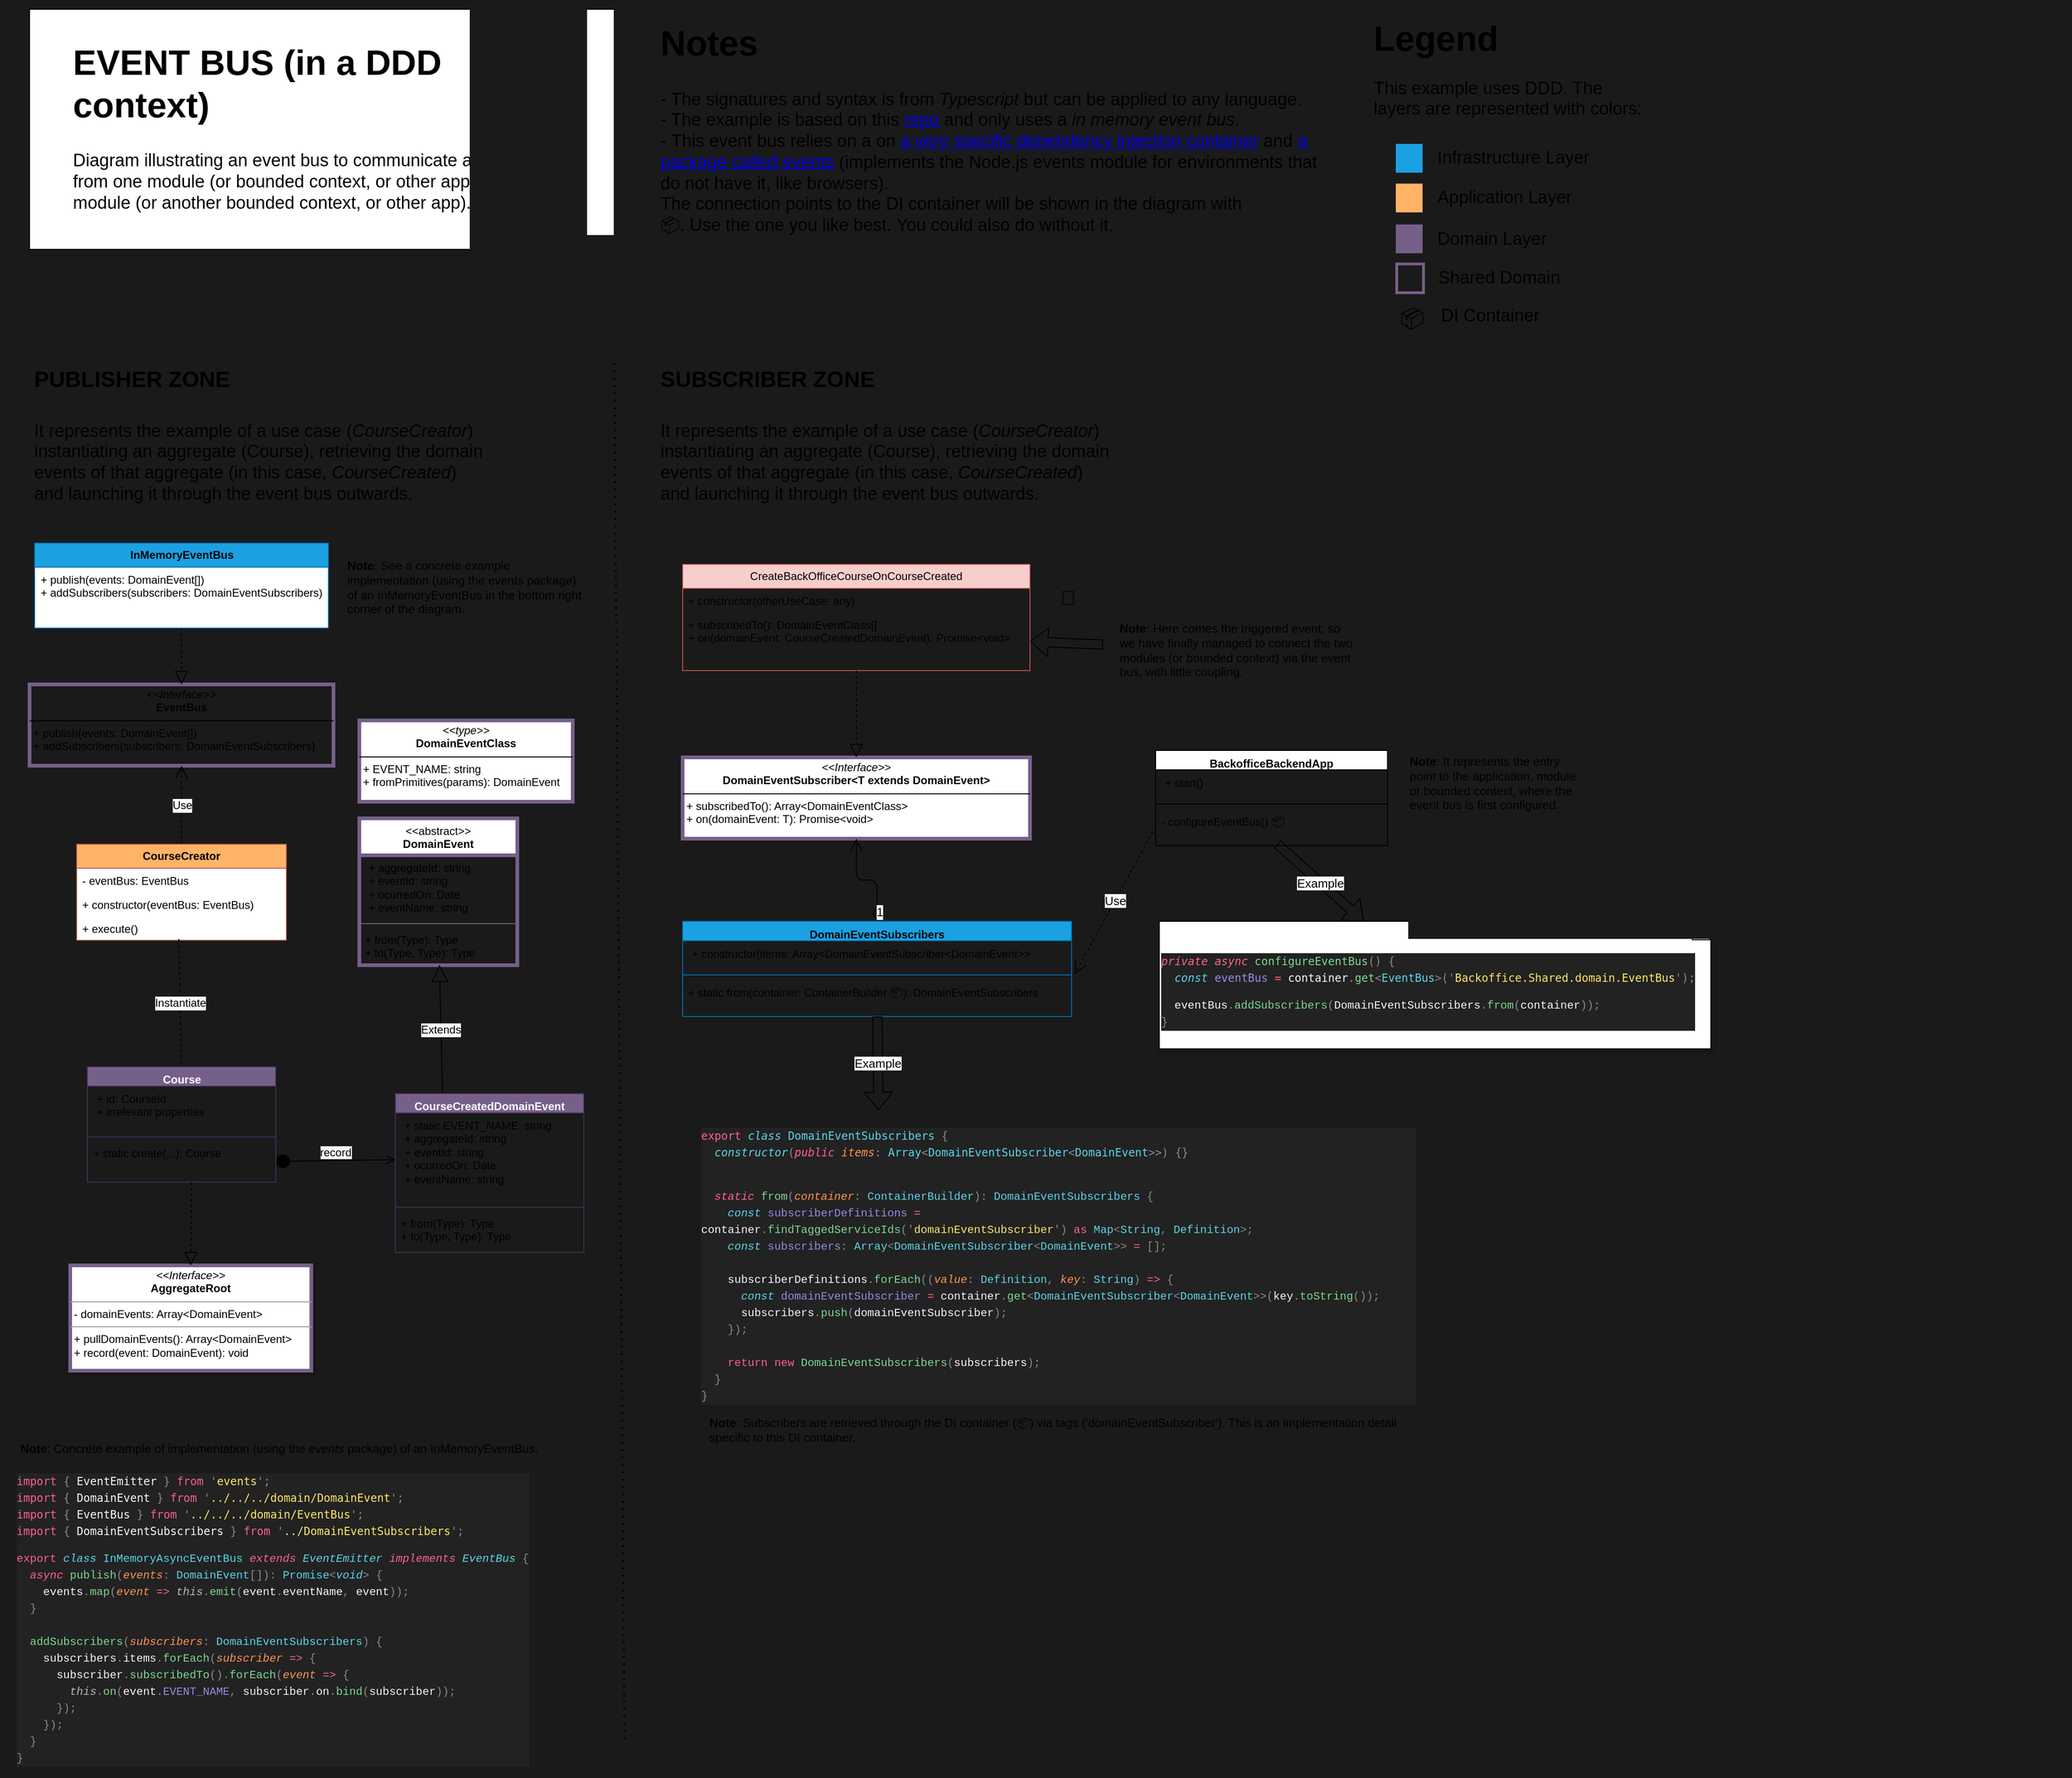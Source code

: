 <mxfile>
    <diagram name="Page-1" id="PpiAXuhMJfuU2TDgkUnG">
        <mxGraphModel dx="2580" dy="2180" grid="0" gridSize="10" guides="1" tooltips="1" connect="1" arrows="1" fold="1" page="0" pageScale="1" pageWidth="1169" pageHeight="827" background="#1A1A1A" math="0" shadow="0">
            <root>
                <mxCell id="0"/>
                <mxCell id="1" parent="0"/>
                <mxCell id="10" value="" style="endArrow=none;dashed=1;html=1;dashPattern=1 3;strokeWidth=2;fontSize=24;" edge="1" parent="1">
                    <mxGeometry width="50" height="50" relative="1" as="geometry">
                        <mxPoint x="730" y="1555" as="sourcePoint"/>
                        <mxPoint x="719" y="65" as="targetPoint"/>
                    </mxGeometry>
                </mxCell>
                <mxCell id="118" value="" style="group" vertex="1" connectable="0" parent="1">
                    <mxGeometry x="86" y="41" width="603" height="1115" as="geometry"/>
                </mxCell>
                <mxCell id="zb47WEXeL8YfLTE8eIld-2" value="&lt;span style=&quot;font-weight: normal;&quot;&gt;&amp;lt;&amp;lt;abstract&amp;gt;&amp;gt;&lt;/span&gt;&lt;br&gt;DomainEvent" style="swimlane;fontStyle=1;align=center;verticalAlign=top;childLayout=stackLayout;horizontal=1;startSize=40;horizontalStack=0;resizeParent=1;resizeParentMax=0;resizeLast=0;collapsible=1;marginBottom=0;whiteSpace=wrap;html=1;strokeWidth=4;strokeColor=#76608A;" parent="118" vertex="1">
                    <mxGeometry x="357" y="517" width="171" height="159" as="geometry">
                        <mxRectangle x="448" y="565" width="95" height="26" as="alternateBounds"/>
                    </mxGeometry>
                </mxCell>
                <mxCell id="zb47WEXeL8YfLTE8eIld-3" value="&lt;p style=&quot;margin: 0px 0px 0px 4px;&quot;&gt;+ aggregateId: string&lt;br&gt;+ eventId: string&lt;/p&gt;&lt;p style=&quot;margin: 0px 0px 0px 4px;&quot;&gt;+ ocurredOn: Date&lt;/p&gt;&lt;p style=&quot;margin: 0px 0px 0px 4px;&quot;&gt;+ eventName: string&lt;/p&gt;" style="text;strokeColor=none;fillColor=none;align=left;verticalAlign=top;spacingLeft=4;spacingRight=4;overflow=hidden;rotatable=0;points=[[0,0.5],[1,0.5]];portConstraint=eastwest;whiteSpace=wrap;html=1;" parent="zb47WEXeL8YfLTE8eIld-2" vertex="1">
                    <mxGeometry y="40" width="171" height="70" as="geometry"/>
                </mxCell>
                <mxCell id="zb47WEXeL8YfLTE8eIld-4" value="" style="line;strokeWidth=1;fillColor=none;align=left;verticalAlign=middle;spacingTop=-1;spacingLeft=3;spacingRight=3;rotatable=0;labelPosition=right;points=[];portConstraint=eastwest;strokeColor=inherit;" parent="zb47WEXeL8YfLTE8eIld-2" vertex="1">
                    <mxGeometry y="110" width="171" height="8" as="geometry"/>
                </mxCell>
                <mxCell id="zb47WEXeL8YfLTE8eIld-5" value="+ from(Type): Type&lt;br&gt;+ to(Type, Type): Type" style="text;strokeColor=none;fillColor=none;align=left;verticalAlign=top;spacingLeft=4;spacingRight=4;overflow=hidden;rotatable=0;points=[[0,0.5],[1,0.5]];portConstraint=eastwest;whiteSpace=wrap;html=1;" parent="zb47WEXeL8YfLTE8eIld-2" vertex="1">
                    <mxGeometry y="118" width="171" height="41" as="geometry"/>
                </mxCell>
                <mxCell id="zb47WEXeL8YfLTE8eIld-16" value="&lt;p style=&quot;margin:0px;margin-top:4px;text-align:center;&quot;&gt;&lt;i&gt;&amp;lt;&amp;lt;Interface&amp;gt;&amp;gt;&lt;/i&gt;&lt;br&gt;&lt;b&gt;EventBus&lt;/b&gt;&lt;/p&gt;&lt;hr size=&quot;1&quot; style=&quot;border-style:solid;&quot;&gt;&lt;p style=&quot;margin:0px;margin-left:4px;&quot;&gt;+ publish(events: DomainEvent[])&lt;br&gt;+ addSubscribers(subscribers: DomainEventSubscribers)&lt;/p&gt;&lt;p style=&quot;margin:0px;margin-left:4px;&quot;&gt;&lt;br&gt;&lt;/p&gt;" style="verticalAlign=top;align=left;overflow=fill;html=1;whiteSpace=wrap;fillColor=none;strokeColor=#76608A;strokeWidth=4;" parent="118" vertex="1">
                    <mxGeometry y="372" width="329" height="88" as="geometry"/>
                </mxCell>
                <mxCell id="zb47WEXeL8YfLTE8eIld-17" value="Use" style="endArrow=open;endSize=12;dashed=1;html=1;rounded=0;fontSize=12;curved=1;exitX=0.5;exitY=0;exitDx=0;exitDy=0;entryX=0.5;entryY=1;entryDx=0;entryDy=0;" parent="118" source="zb47WEXeL8YfLTE8eIld-31" target="zb47WEXeL8YfLTE8eIld-16" edge="1">
                    <mxGeometry width="160" relative="1" as="geometry">
                        <mxPoint x="165.5" y="586" as="sourcePoint"/>
                        <mxPoint x="139" y="470" as="targetPoint"/>
                    </mxGeometry>
                </mxCell>
                <mxCell id="zb47WEXeL8YfLTE8eIld-23" value="" style="endArrow=block;dashed=1;endFill=0;endSize=12;html=1;rounded=0;fontSize=12;curved=1;entryX=0.5;entryY=0;entryDx=0;entryDy=0;" parent="118" source="66" target="zb47WEXeL8YfLTE8eIld-16" edge="1">
                    <mxGeometry width="160" relative="1" as="geometry">
                        <mxPoint x="164" y="323" as="sourcePoint"/>
                        <mxPoint x="129" y="441" as="targetPoint"/>
                    </mxGeometry>
                </mxCell>
                <mxCell id="zb47WEXeL8YfLTE8eIld-24" value="Extends" style="endArrow=block;endSize=16;endFill=0;html=1;rounded=0;fontSize=12;curved=1;exitX=0.25;exitY=0;exitDx=0;exitDy=0;entryX=0.507;entryY=0.99;entryDx=0;entryDy=0;entryPerimeter=0;" parent="118" source="47" target="zb47WEXeL8YfLTE8eIld-5" edge="1">
                    <mxGeometry width="160" relative="1" as="geometry">
                        <mxPoint x="442.5" y="752" as="sourcePoint"/>
                        <mxPoint x="-173.5" y="857" as="targetPoint"/>
                    </mxGeometry>
                </mxCell>
                <mxCell id="zb47WEXeL8YfLTE8eIld-31" value="&lt;font color=&quot;#000000&quot;&gt;&lt;b&gt;CourseCreator&lt;/b&gt;&lt;/font&gt;" style="swimlane;fontStyle=0;childLayout=stackLayout;horizontal=1;startSize=26;fillColor=#FFB366;horizontalStack=0;resizeParent=1;resizeParentMax=0;resizeLast=0;collapsible=1;marginBottom=0;whiteSpace=wrap;html=1;swimlaneFillColor=default;strokeColor=#b85450;" parent="118" vertex="1">
                    <mxGeometry x="51" y="545" width="227" height="104" as="geometry"/>
                </mxCell>
                <mxCell id="zb47WEXeL8YfLTE8eIld-32" value="- eventBus: EventBus" style="text;strokeColor=none;fillColor=none;align=left;verticalAlign=top;spacingLeft=4;spacingRight=4;overflow=hidden;rotatable=0;points=[[0,0.5],[1,0.5]];portConstraint=eastwest;whiteSpace=wrap;html=1;" parent="zb47WEXeL8YfLTE8eIld-31" vertex="1">
                    <mxGeometry y="26" width="227" height="26" as="geometry"/>
                </mxCell>
                <mxCell id="zb47WEXeL8YfLTE8eIld-33" value="+ constructor(eventBus: EventBus)" style="text;strokeColor=none;fillColor=none;align=left;verticalAlign=top;spacingLeft=4;spacingRight=4;overflow=hidden;rotatable=0;points=[[0,0.5],[1,0.5]];portConstraint=eastwest;whiteSpace=wrap;html=1;" parent="zb47WEXeL8YfLTE8eIld-31" vertex="1">
                    <mxGeometry y="52" width="227" height="26" as="geometry"/>
                </mxCell>
                <mxCell id="zb47WEXeL8YfLTE8eIld-34" value="+ execute()" style="text;strokeColor=none;fillColor=none;align=left;verticalAlign=top;spacingLeft=4;spacingRight=4;overflow=hidden;rotatable=0;points=[[0,0.5],[1,0.5]];portConstraint=eastwest;whiteSpace=wrap;html=1;" parent="zb47WEXeL8YfLTE8eIld-31" vertex="1">
                    <mxGeometry y="78" width="227" height="26" as="geometry"/>
                </mxCell>
                <mxCell id="8" value="&lt;h1&gt;&lt;font style=&quot;font-size: 24px;&quot;&gt;PUBLISHER ZONE&lt;/font&gt;&lt;/h1&gt;&lt;p&gt;It represents the example of a use case (&lt;i&gt;CourseCreator&lt;/i&gt;) instantiating an aggregate (Course), retrieving the domain events of that aggregate (in this case, &lt;i&gt;CourseCreated&lt;/i&gt;) and launching it through the event bus outwards.&lt;br&gt;&lt;/p&gt;" style="text;html=1;strokeColor=none;fillColor=none;spacing=5;spacingTop=-20;whiteSpace=wrap;overflow=hidden;rounded=0;fontSize=19;" vertex="1" parent="118">
                    <mxGeometry width="499" height="187" as="geometry"/>
                </mxCell>
                <mxCell id="21" value="&lt;p style=&quot;margin:0px;margin-top:4px;text-align:center;&quot;&gt;&lt;i&gt;&amp;lt;&amp;lt;type&amp;gt;&amp;gt;&lt;/i&gt;&lt;br&gt;&lt;b&gt;DomainEventClass&lt;/b&gt;&lt;/p&gt;&lt;hr size=&quot;1&quot; style=&quot;border-style:solid;&quot;&gt;&lt;p style=&quot;margin:0px;margin-left:4px;&quot;&gt;+ EVENT_NAME: string&lt;/p&gt;&lt;p style=&quot;margin:0px;margin-left:4px;&quot;&gt;+ fromPrimitives(params): DomainEvent&lt;/p&gt;" style="verticalAlign=top;align=left;overflow=fill;html=1;whiteSpace=wrap;strokeWidth=4;strokeColor=#76608A;" vertex="1" parent="118">
                    <mxGeometry x="357" y="411" width="231" height="88" as="geometry"/>
                </mxCell>
                <mxCell id="47" value="&lt;b&gt;CourseCreatedDomainEvent&lt;/b&gt;" style="swimlane;fontStyle=1;align=center;verticalAlign=top;childLayout=stackLayout;horizontal=1;startSize=21;horizontalStack=0;resizeParent=1;resizeParentMax=0;resizeLast=0;collapsible=1;marginBottom=0;whiteSpace=wrap;html=1;fillColor=#76608a;fontColor=#ffffff;strokeColor=#432D57;" vertex="1" parent="118">
                    <mxGeometry x="396" y="815" width="204" height="172" as="geometry">
                        <mxRectangle x="-103" y="373" width="95" height="26" as="alternateBounds"/>
                    </mxGeometry>
                </mxCell>
                <mxCell id="48" value="&lt;p style=&quot;margin: 0px 0px 0px 4px;&quot;&gt;+ static EVENT_NAME: string&lt;br&gt;+ aggregateId: string&lt;br&gt;+ eventId: string&lt;/p&gt;&lt;p style=&quot;margin: 0px 0px 0px 4px;&quot;&gt;+ ocurredOn: Date&lt;/p&gt;&lt;p style=&quot;margin: 0px 0px 0px 4px;&quot;&gt;+ eventName: string&lt;/p&gt;" style="text;strokeColor=none;fillColor=none;align=left;verticalAlign=top;spacingLeft=4;spacingRight=4;overflow=hidden;rotatable=0;points=[[0,0.5],[1,0.5]];portConstraint=eastwest;whiteSpace=wrap;html=1;" vertex="1" parent="47">
                    <mxGeometry y="21" width="204" height="98" as="geometry"/>
                </mxCell>
                <mxCell id="49" value="" style="line;strokeWidth=1;fillColor=none;align=left;verticalAlign=middle;spacingTop=-1;spacingLeft=3;spacingRight=3;rotatable=0;labelPosition=right;points=[];portConstraint=eastwest;strokeColor=inherit;" vertex="1" parent="47">
                    <mxGeometry y="119" width="204" height="8" as="geometry"/>
                </mxCell>
                <mxCell id="50" value="+ from(Type): Type&lt;br&gt;+ to(Type, Type): Type" style="text;strokeColor=none;fillColor=none;align=left;verticalAlign=top;spacingLeft=4;spacingRight=4;overflow=hidden;rotatable=0;points=[[0,0.5],[1,0.5]];portConstraint=eastwest;whiteSpace=wrap;html=1;" vertex="1" parent="47">
                    <mxGeometry y="127" width="204" height="45" as="geometry"/>
                </mxCell>
                <mxCell id="55" value="Instantiate" style="endArrow=none;endSize=12;dashed=1;html=1;rounded=0;fontSize=12;curved=1;exitX=0.487;exitY=0.949;exitDx=0;exitDy=0;entryX=0.5;entryY=0;entryDx=0;entryDy=0;exitPerimeter=0;" edge="1" parent="118" source="zb47WEXeL8YfLTE8eIld-34" target="51">
                    <mxGeometry width="160" relative="1" as="geometry">
                        <mxPoint x="161.549" y="647.674" as="sourcePoint"/>
                        <mxPoint x="163.5" y="802" as="targetPoint"/>
                    </mxGeometry>
                </mxCell>
                <mxCell id="51" value="&lt;b&gt;Course&lt;/b&gt;" style="swimlane;fontStyle=1;align=center;verticalAlign=top;childLayout=stackLayout;horizontal=1;startSize=21;horizontalStack=0;resizeParent=1;resizeParentMax=0;resizeLast=0;collapsible=1;marginBottom=0;whiteSpace=wrap;html=1;fillColor=#76608A;strokeColor=#432D57;fontColor=#ffffff;" vertex="1" parent="118">
                    <mxGeometry x="62.5" y="786" width="204" height="125" as="geometry">
                        <mxRectangle x="-103" y="373" width="95" height="26" as="alternateBounds"/>
                    </mxGeometry>
                </mxCell>
                <mxCell id="52" value="&lt;p style=&quot;margin: 0px 0px 0px 4px;&quot;&gt;+ id: CourseId&lt;br&gt;+ irrelevant properties&lt;/p&gt;" style="text;strokeColor=none;fillColor=none;align=left;verticalAlign=top;spacingLeft=4;spacingRight=4;overflow=hidden;rotatable=0;points=[[0,0.5],[1,0.5]];portConstraint=eastwest;whiteSpace=wrap;html=1;" vertex="1" parent="51">
                    <mxGeometry y="21" width="204" height="51" as="geometry"/>
                </mxCell>
                <mxCell id="53" value="" style="line;strokeWidth=1;fillColor=none;align=left;verticalAlign=middle;spacingTop=-1;spacingLeft=3;spacingRight=3;rotatable=0;labelPosition=right;points=[];portConstraint=eastwest;strokeColor=inherit;" vertex="1" parent="51">
                    <mxGeometry y="72" width="204" height="8" as="geometry"/>
                </mxCell>
                <mxCell id="54" value="+ static create(...): Course" style="text;strokeColor=none;fillColor=none;align=left;verticalAlign=top;spacingLeft=4;spacingRight=4;overflow=hidden;rotatable=0;points=[[0,0.5],[1,0.5]];portConstraint=eastwest;whiteSpace=wrap;html=1;" vertex="1" parent="51">
                    <mxGeometry y="80" width="204" height="45" as="geometry"/>
                </mxCell>
                <mxCell id="zb47WEXeL8YfLTE8eIld-44" value="record" style="html=1;verticalAlign=bottom;startArrow=circle;startFill=1;endArrow=open;startSize=6;endSize=8;curved=0;rounded=0;fontSize=12;exitX=1;exitY=0.5;exitDx=0;exitDy=0;" parent="118" source="54" target="48" edge="1">
                    <mxGeometry width="80" relative="1" as="geometry">
                        <mxPoint x="237.5" y="827" as="sourcePoint"/>
                        <mxPoint x="387.5" y="767" as="targetPoint"/>
                    </mxGeometry>
                </mxCell>
                <mxCell id="61" value="&lt;p style=&quot;margin:0px;margin-top:4px;text-align:center;&quot;&gt;&lt;i&gt;&amp;lt;&amp;lt;Interface&amp;gt;&amp;gt;&lt;/i&gt;&lt;br&gt;&lt;b&gt;AggregateRoot&lt;/b&gt;&lt;/p&gt;&lt;hr size=&quot;1&quot;&gt;&lt;p style=&quot;margin:0px;margin-left:4px;&quot;&gt;- domainEvents: Array&amp;lt;DomainEvent&amp;gt;&lt;br&gt;&lt;/p&gt;&lt;hr size=&quot;1&quot;&gt;&lt;p style=&quot;margin:0px;margin-left:4px;&quot;&gt;+ pullDomainEvents(): Array&amp;lt;DomainEvent&amp;gt;&lt;br&gt;+ record(event: DomainEvent): void&lt;/p&gt;" style="verticalAlign=top;align=left;overflow=fill;fontSize=12;fontFamily=Helvetica;html=1;shadow=1;fillStyle=auto;strokeWidth=4;strokeColor=#76608A;" vertex="1" parent="118">
                    <mxGeometry x="44" y="1001" width="261" height="114" as="geometry"/>
                </mxCell>
                <mxCell id="62" value="" style="endArrow=block;dashed=1;endFill=0;endSize=12;html=1;fontSize=13;entryX=0.5;entryY=0;entryDx=0;entryDy=0;exitX=0.553;exitY=1.004;exitDx=0;exitDy=0;exitPerimeter=0;" edge="1" parent="118" source="54" target="61">
                    <mxGeometry width="160" relative="1" as="geometry">
                        <mxPoint x="-128" y="837" as="sourcePoint"/>
                        <mxPoint x="32" y="837" as="targetPoint"/>
                    </mxGeometry>
                </mxCell>
                <mxCell id="63" value="&lt;font color=&quot;#000000&quot;&gt;&lt;b&gt;InMemoryEventBus&lt;/b&gt;&lt;/font&gt;" style="swimlane;fontStyle=0;childLayout=stackLayout;horizontal=1;startSize=26;fillColor=#1BA1E2;horizontalStack=0;resizeParent=1;resizeParentMax=0;resizeLast=0;collapsible=1;marginBottom=0;whiteSpace=wrap;html=1;swimlaneFillColor=default;strokeColor=#006EAF;fontColor=#ffffff;" vertex="1" parent="118">
                    <mxGeometry x="5.5" y="219" width="318" height="92" as="geometry"/>
                </mxCell>
                <mxCell id="66" value="+ publish(events: DomainEvent[])&lt;br&gt;+ addSubscribers(subscribers: DomainEventSubscribers)" style="text;strokeColor=none;fillColor=none;align=left;verticalAlign=top;spacingLeft=4;spacingRight=4;overflow=hidden;rotatable=0;points=[[0,0.5],[1,0.5]];portConstraint=eastwest;whiteSpace=wrap;html=1;" vertex="1" parent="63">
                    <mxGeometry y="26" width="318" height="66" as="geometry"/>
                </mxCell>
                <mxCell id="111" value="&lt;b&gt;Note&lt;/b&gt;: See a concrete example implementation (using the events package) of an InMemoryEventBus in the bottom right corner of the diagram." style="text;html=1;strokeColor=none;fillColor=none;align=left;verticalAlign=middle;whiteSpace=wrap;rounded=0;shadow=1;fillStyle=auto;fontSize=13;spacingLeft=16;" vertex="1" parent="118">
                    <mxGeometry x="326" y="219" width="277" height="96" as="geometry"/>
                </mxCell>
                <mxCell id="119" value="" style="group" vertex="1" connectable="0" parent="1">
                    <mxGeometry x="764" y="41" width="1532" height="1203" as="geometry"/>
                </mxCell>
                <mxCell id="9" value="&lt;h1&gt;&lt;font style=&quot;font-size: 24px;&quot;&gt;SUBSCRIBER ZONE&lt;/font&gt;&lt;/h1&gt;&lt;p&gt;It represents the example of a use case (&lt;i&gt;CourseCreator&lt;/i&gt;) instantiating an aggregate (Course), retrieving the domain events of that aggregate (in this case, &lt;i&gt;CourseCreated&lt;/i&gt;) and launching it through the event bus outwards.&lt;br&gt;&lt;/p&gt;" style="text;html=1;strokeColor=none;fillColor=none;spacing=5;spacingTop=-20;whiteSpace=wrap;overflow=hidden;rounded=0;fontSize=19;" vertex="1" parent="119">
                    <mxGeometry width="499" height="187" as="geometry"/>
                </mxCell>
                <mxCell id="15" value="&lt;font color=&quot;#000000&quot;&gt;CreateBackOfficeCourseOnCourseCreated&lt;/font&gt;" style="swimlane;fontStyle=0;childLayout=stackLayout;horizontal=1;startSize=26;fillColor=#f8cecc;horizontalStack=0;resizeParent=1;resizeParentMax=0;resizeLast=0;collapsible=1;marginBottom=0;whiteSpace=wrap;html=1;strokeColor=#b85450;" vertex="1" parent="119">
                    <mxGeometry x="29" y="242" width="376" height="115" as="geometry"/>
                </mxCell>
                <mxCell id="17" value="+ constructor(otherUseCase: any)" style="text;strokeColor=none;fillColor=none;align=left;verticalAlign=top;spacingLeft=4;spacingRight=4;overflow=hidden;rotatable=0;points=[[0,0.5],[1,0.5]];portConstraint=eastwest;whiteSpace=wrap;html=1;" vertex="1" parent="15">
                    <mxGeometry y="26" width="376" height="26" as="geometry"/>
                </mxCell>
                <mxCell id="18" value="+ subscribedTo(): DomainEventClass[]&lt;br&gt;+ on(domainEvent: CourseCreatedDomainEvent): Promise&amp;lt;void&amp;gt;&lt;br&gt;" style="text;strokeColor=none;fillColor=none;align=left;verticalAlign=top;spacingLeft=4;spacingRight=4;overflow=hidden;rotatable=0;points=[[0,0.5],[1,0.5]];portConstraint=eastwest;whiteSpace=wrap;html=1;" vertex="1" parent="15">
                    <mxGeometry y="52" width="376" height="63" as="geometry"/>
                </mxCell>
                <mxCell id="20" value="&lt;p style=&quot;margin:0px;margin-top:4px;text-align:center;&quot;&gt;&lt;i&gt;&amp;lt;&amp;lt;Interface&amp;gt;&amp;gt;&lt;/i&gt;&lt;br&gt;&lt;b&gt;DomainEventSubscriber&amp;lt;T extends DomainEvent&amp;gt;&lt;/b&gt;&lt;/p&gt;&lt;hr size=&quot;1&quot; style=&quot;border-style:solid;&quot;&gt;&lt;p style=&quot;margin:0px;margin-left:4px;&quot;&gt;+ subscribedTo(): Array&amp;lt;DomainEventClass&amp;gt;&lt;br&gt;+ on(domainEvent: T): Promise&amp;lt;void&amp;gt;&lt;/p&gt;&lt;p style=&quot;margin:0px;margin-left:4px;&quot;&gt;&lt;br&gt;&lt;/p&gt;" style="verticalAlign=top;align=left;overflow=fill;html=1;whiteSpace=wrap;strokeWidth=4;strokeColor=#76608A;" vertex="1" parent="119">
                    <mxGeometry x="29" y="451" width="376" height="88" as="geometry"/>
                </mxCell>
                <mxCell id="22" value="" style="endArrow=block;dashed=1;endFill=0;endSize=12;html=1;fontSize=24;entryX=0.5;entryY=0;entryDx=0;entryDy=0;" edge="1" parent="119" source="18" target="20">
                    <mxGeometry width="160" relative="1" as="geometry">
                        <mxPoint x="157" y="360" as="sourcePoint"/>
                        <mxPoint x="97" y="419" as="targetPoint"/>
                    </mxGeometry>
                </mxCell>
                <mxCell id="25" value="" style="shape=flexArrow;endArrow=classic;html=1;fontSize=10;entryX=1;entryY=0.5;entryDx=0;entryDy=0;" edge="1" parent="119" source="113" target="18">
                    <mxGeometry width="50" height="50" relative="1" as="geometry">
                        <mxPoint x="470" y="325.5" as="sourcePoint"/>
                        <mxPoint x="554" y="403" as="targetPoint"/>
                    </mxGeometry>
                </mxCell>
                <mxCell id="26" value="&lt;font style=&quot;font-size: 22px;&quot;&gt;🙂&lt;/font&gt;" style="text;whiteSpace=wrap;html=1;fontSize=10;" vertex="1" parent="119">
                    <mxGeometry x="436" y="259" width="34" height="39.5" as="geometry"/>
                </mxCell>
                <mxCell id="28" value="&lt;b&gt;&lt;font color=&quot;#000000&quot;&gt;DomainEventSubscribers&lt;/font&gt;&lt;/b&gt;" style="swimlane;fontStyle=1;align=center;verticalAlign=top;childLayout=stackLayout;horizontal=1;startSize=21;horizontalStack=0;resizeParent=1;resizeParentMax=0;resizeLast=0;collapsible=1;marginBottom=0;whiteSpace=wrap;html=1;fillColor=#1ba1e2;fontColor=#ffffff;strokeColor=#006EAF;" vertex="1" parent="119">
                    <mxGeometry x="29" y="628.5" width="421" height="103" as="geometry">
                        <mxRectangle x="-103" y="373" width="95" height="26" as="alternateBounds"/>
                    </mxGeometry>
                </mxCell>
                <mxCell id="29" value="&lt;p style=&quot;margin: 0px 0px 0px 4px;&quot;&gt;+ constructor(items: Array&amp;lt;DomainEventSubscriber&amp;lt;DomainEvent&amp;gt;&amp;gt;&lt;br&gt;&lt;/p&gt;" style="text;strokeColor=none;fillColor=none;align=left;verticalAlign=top;spacingLeft=4;spacingRight=4;overflow=hidden;rotatable=0;points=[[0,0.5],[1,0.5]];portConstraint=eastwest;whiteSpace=wrap;html=1;" vertex="1" parent="28">
                    <mxGeometry y="21" width="421" height="33" as="geometry"/>
                </mxCell>
                <mxCell id="30" value="" style="line;strokeWidth=1;fillColor=none;align=left;verticalAlign=middle;spacingTop=-1;spacingLeft=3;spacingRight=3;rotatable=0;labelPosition=right;points=[];portConstraint=eastwest;strokeColor=inherit;" vertex="1" parent="28">
                    <mxGeometry y="54" width="421" height="8" as="geometry"/>
                </mxCell>
                <mxCell id="31" value="+ static from(container: ContainerBuilder&amp;nbsp;&lt;font style=&quot;font-size: 13px;&quot;&gt;📦&lt;/font&gt;): DomainEventSubscribers" style="text;strokeColor=none;fillColor=none;align=left;verticalAlign=top;spacingLeft=4;spacingRight=4;overflow=hidden;rotatable=0;points=[[0,0.5],[1,0.5]];portConstraint=eastwest;whiteSpace=wrap;html=1;" vertex="1" parent="28">
                    <mxGeometry y="62" width="421" height="41" as="geometry"/>
                </mxCell>
                <mxCell id="32" value="&lt;b&gt;BackofficeBackendApp&lt;/b&gt;" style="swimlane;fontStyle=1;align=center;verticalAlign=top;childLayout=stackLayout;horizontal=1;startSize=21;horizontalStack=0;resizeParent=1;resizeParentMax=0;resizeLast=0;collapsible=1;marginBottom=0;whiteSpace=wrap;html=1;" vertex="1" parent="119">
                    <mxGeometry x="541" y="443.5" width="251" height="103" as="geometry">
                        <mxRectangle x="-103" y="373" width="95" height="26" as="alternateBounds"/>
                    </mxGeometry>
                </mxCell>
                <mxCell id="33" value="&lt;p style=&quot;margin: 0px 0px 0px 4px;&quot;&gt;+ start()&lt;br&gt;&lt;/p&gt;" style="text;strokeColor=none;fillColor=none;align=left;verticalAlign=top;spacingLeft=4;spacingRight=4;overflow=hidden;rotatable=0;points=[[0,0.5],[1,0.5]];portConstraint=eastwest;whiteSpace=wrap;html=1;" vertex="1" parent="32">
                    <mxGeometry y="21" width="251" height="33" as="geometry"/>
                </mxCell>
                <mxCell id="34" value="" style="line;strokeWidth=1;fillColor=none;align=left;verticalAlign=middle;spacingTop=-1;spacingLeft=3;spacingRight=3;rotatable=0;labelPosition=right;points=[];portConstraint=eastwest;strokeColor=inherit;" vertex="1" parent="32">
                    <mxGeometry y="54" width="251" height="8" as="geometry"/>
                </mxCell>
                <mxCell id="35" value="- configureEventBus()&amp;nbsp;&lt;font style=&quot;font-size: 13px;&quot;&gt;📦&lt;/font&gt;" style="text;strokeColor=none;fillColor=none;align=left;verticalAlign=top;spacingLeft=4;spacingRight=4;overflow=hidden;rotatable=0;points=[[0,0.5],[1,0.5]];portConstraint=eastwest;whiteSpace=wrap;html=1;" vertex="1" parent="32">
                    <mxGeometry y="62" width="251" height="41" as="geometry"/>
                </mxCell>
                <mxCell id="39" value="&lt;div style=&quot;color: rgb(247, 241, 255); background-color: rgb(34, 34, 34); font-family: &amp;quot;Fira Code&amp;quot;, Menlo, Monaco, &amp;quot;Courier New&amp;quot;, monospace, Menlo, Monaco, &amp;quot;Courier New&amp;quot;, monospace; font-size: 12px; line-height: 18px;&quot;&gt;&lt;pre&gt;&lt;span style=&quot;color: #fc618d;font-style: italic;&quot;&gt;private&lt;/span&gt; &lt;span style=&quot;color: #fc618d;font-style: italic;&quot;&gt;async&lt;/span&gt; &lt;span style=&quot;color: #7bd88f;&quot;&gt;configureEventBus&lt;/span&gt;&lt;span style=&quot;color: #8b888f;&quot;&gt;()&lt;/span&gt; &lt;span style=&quot;color: #8b888f;&quot;&gt;{&lt;br&gt;&lt;/span&gt;&lt;span style=&quot;color: #5ad4e6;font-style: italic;&quot;&gt;  const&lt;/span&gt; &lt;span style=&quot;color: #948ae3;&quot;&gt;eventBus&lt;/span&gt; &lt;span style=&quot;color: #fc618d;&quot;&gt;=&lt;/span&gt; container&lt;span style=&quot;color: #8b888f;&quot;&gt;.&lt;/span&gt;&lt;span style=&quot;color: #7bd88f;&quot;&gt;get&lt;/span&gt;&lt;span style=&quot;color: #8b888f;&quot;&gt;&amp;lt;&lt;/span&gt;&lt;span style=&quot;color: #5ad4e6;&quot;&gt;EventBus&lt;/span&gt;&lt;span style=&quot;color: #8b888f;&quot;&gt;&amp;gt;(&lt;/span&gt;&lt;span style=&quot;color: #8b888f;&quot;&gt;'&lt;/span&gt;&lt;span style=&quot;color: #fce566;&quot;&gt;Backoffice.Shared.domain.EventBus&lt;/span&gt;&lt;span style=&quot;color: #8b888f;&quot;&gt;'&lt;/span&gt;&lt;span style=&quot;color: #8b888f;&quot;&gt;);&lt;/span&gt;&lt;br&gt;&lt;/pre&gt;&lt;div&gt;&amp;nbsp; eventBus&lt;span style=&quot;color: #8b888f;&quot;&gt;.&lt;/span&gt;&lt;span style=&quot;color: #7bd88f;&quot;&gt;addSubscribers&lt;/span&gt;&lt;span style=&quot;color: #8b888f;&quot;&gt;(&lt;/span&gt;DomainEventSubscribers&lt;span style=&quot;color: #8b888f;&quot;&gt;.&lt;/span&gt;&lt;span style=&quot;color: #7bd88f;&quot;&gt;from&lt;/span&gt;&lt;span style=&quot;color: #8b888f;&quot;&gt;(&lt;/span&gt;container&lt;span style=&quot;color: #8b888f;&quot;&gt;));&lt;/span&gt;&lt;/div&gt;&lt;div&gt;  &lt;span style=&quot;color: #8b888f;&quot;&gt;}&lt;/span&gt;&lt;/div&gt;&lt;/div&gt;" style="shape=note;size=20;whiteSpace=wrap;html=1;shadow=1;fontSize=13;align=left;" vertex="1" parent="119">
                    <mxGeometry x="545" y="628.5" width="597" height="138" as="geometry"/>
                </mxCell>
                <mxCell id="41" value="1" style="endArrow=open;html=1;endSize=12;startArrow=diamondThin;startSize=14;startFill=0;edgeStyle=orthogonalEdgeStyle;align=left;verticalAlign=bottom;fontSize=13;entryX=0.5;entryY=1;entryDx=0;entryDy=0;exitX=0.5;exitY=0;exitDx=0;exitDy=0;" edge="1" parent="119" source="28" target="20">
                    <mxGeometry x="-1" y="3" relative="1" as="geometry">
                        <mxPoint x="218" y="596" as="sourcePoint"/>
                        <mxPoint x="399" y="791" as="targetPoint"/>
                    </mxGeometry>
                </mxCell>
                <mxCell id="42" value="Use" style="endArrow=open;endSize=12;dashed=1;html=1;fontSize=13;entryX=1.008;entryY=-0.12;entryDx=0;entryDy=0;entryPerimeter=0;exitX=0;exitY=0.5;exitDx=0;exitDy=0;" edge="1" parent="119" source="35" target="31">
                    <mxGeometry width="160" relative="1" as="geometry">
                        <mxPoint x="602" y="681" as="sourcePoint"/>
                        <mxPoint x="762" y="681" as="targetPoint"/>
                    </mxGeometry>
                </mxCell>
                <mxCell id="43" value="&lt;div style=&quot;background-color: rgb(34, 34, 34); font-family: &amp;quot;Fira Code&amp;quot;, Menlo, Monaco, &amp;quot;Courier New&amp;quot;, monospace, Menlo, Monaco, &amp;quot;Courier New&amp;quot;, monospace; font-weight: normal; font-size: 12px; line-height: 18px;&quot;&gt;&lt;pre style=&quot;color: rgb(247, 241, 255);&quot;&gt;&lt;span style=&quot;color: #fc618d;&quot;&gt;export&lt;/span&gt;&lt;span style=&quot;color: #f7f1ff;&quot;&gt; &lt;/span&gt;&lt;span style=&quot;color: #5ad4e6;font-style: italic;&quot;&gt;class&lt;/span&gt;&lt;span style=&quot;color: #f7f1ff;&quot;&gt; &lt;/span&gt;&lt;span style=&quot;color: #5ad4e6;&quot;&gt;DomainEventSubscribers&lt;/span&gt;&lt;span style=&quot;color: #f7f1ff;&quot;&gt; &lt;/span&gt;&lt;span style=&quot;color: #8b888f;&quot;&gt;{&lt;br&gt;&lt;/span&gt;&lt;span style=&quot;color: #5ad4e6;font-style: italic;&quot;&gt;  constructor&lt;/span&gt;&lt;span style=&quot;color: #8b888f;&quot;&gt;(&lt;/span&gt;&lt;span style=&quot;color: #fc618d;font-style: italic;&quot;&gt;public&lt;/span&gt;&lt;span style=&quot;color: #f7f1ff;&quot;&gt; &lt;/span&gt;&lt;span style=&quot;color: #fd9353;font-style: italic;&quot;&gt;items&lt;/span&gt;&lt;span style=&quot;color: #8b888f;&quot;&gt;:&lt;/span&gt;&lt;span style=&quot;color: #f7f1ff;&quot;&gt; &lt;/span&gt;&lt;span style=&quot;color: #5ad4e6;&quot;&gt;Array&lt;/span&gt;&lt;span style=&quot;color: #8b888f;&quot;&gt;&amp;lt;&lt;/span&gt;&lt;span style=&quot;color: #5ad4e6;&quot;&gt;DomainEventSubscriber&lt;/span&gt;&lt;span style=&quot;color: #8b888f;&quot;&gt;&amp;lt;&lt;/span&gt;&lt;span style=&quot;color: #5ad4e6;&quot;&gt;DomainEvent&lt;/span&gt;&lt;span style=&quot;color: #8b888f;&quot;&gt;&amp;gt;&amp;gt;)&lt;/span&gt;&lt;span style=&quot;color: #f7f1ff;&quot;&gt; &lt;/span&gt;&lt;span style=&quot;color: #8b888f;&quot;&gt;{}&lt;/span&gt;&lt;/pre&gt;&lt;br&gt;&lt;div style=&quot;color: rgb(247, 241, 255);&quot;&gt;&lt;span style=&quot;color: #f7f1ff;&quot;&gt;&lt;/span&gt;&lt;span style=&quot;color: #fc618d;font-style: italic;&quot;&gt;&amp;nbsp; static&lt;/span&gt;&lt;span style=&quot;color: #f7f1ff;&quot;&gt; &lt;/span&gt;&lt;span style=&quot;color: #7bd88f;&quot;&gt;from&lt;/span&gt;&lt;span style=&quot;color: #8b888f;&quot;&gt;(&lt;/span&gt;&lt;span style=&quot;color: #fd9353;font-style: italic;&quot;&gt;container&lt;/span&gt;&lt;span style=&quot;color: #8b888f;&quot;&gt;:&lt;/span&gt;&lt;span style=&quot;color: #f7f1ff;&quot;&gt; &lt;/span&gt;&lt;span style=&quot;color: #5ad4e6;&quot;&gt;ContainerBuilder&lt;/span&gt;&lt;span style=&quot;color: #8b888f;&quot;&gt;):&lt;/span&gt;&lt;span style=&quot;color: #f7f1ff;&quot;&gt; &lt;/span&gt;&lt;span style=&quot;color: #5ad4e6;&quot;&gt;DomainEventSubscribers&lt;/span&gt;&lt;span style=&quot;color: #f7f1ff;&quot;&gt; &lt;/span&gt;&lt;span style=&quot;color: #8b888f;&quot;&gt;{&lt;/span&gt;&lt;/div&gt;&lt;div style=&quot;&quot;&gt;&lt;span style=&quot;color: #f7f1ff;&quot;&gt;&lt;/span&gt;&lt;span style=&quot;color: rgb(90, 212, 230); font-style: italic;&quot;&gt;&amp;nbsp; &amp;nbsp; const&lt;/span&gt;&lt;span style=&quot;color: rgb(247, 241, 255);&quot;&gt; &lt;/span&gt;&lt;span style=&quot;color: rgb(148, 138, 227);&quot;&gt;subscriberDefinitions&lt;/span&gt;&lt;span style=&quot;color: rgb(247, 241, 255);&quot;&gt; &lt;/span&gt;&lt;span style=&quot;color: rgb(252, 97, 141);&quot;&gt;=&lt;/span&gt;&lt;span style=&quot;color: rgb(247, 241, 255);&quot;&gt; container&lt;/span&gt;&lt;span style=&quot;color: rgb(139, 136, 143);&quot;&gt;.&lt;/span&gt;&lt;span style=&quot;color: rgb(123, 216, 143);&quot;&gt;findTaggedServiceIds&lt;/span&gt;&lt;span style=&quot;color: rgb(139, 136, 143);&quot;&gt;(&lt;/span&gt;&lt;span style=&quot;color: rgb(139, 136, 143);&quot;&gt;'&lt;/span&gt;&lt;span style=&quot;color: rgb(252, 229, 102);&quot;&gt;domainEventSubscriber&lt;/span&gt;&lt;span style=&quot;color: rgb(139, 136, 143);&quot;&gt;'&lt;/span&gt;&lt;span style=&quot;color: rgb(139, 136, 143);&quot;&gt;)&lt;/span&gt;&lt;font color=&quot;#f7f1ff&quot;&gt;&amp;nbsp;&lt;/font&gt;&lt;span style=&quot;color: rgb(252, 97, 141);&quot;&gt;as&lt;/span&gt;&lt;font color=&quot;#f7f1ff&quot;&gt;&amp;nbsp;&lt;/font&gt;&lt;span style=&quot;color: rgb(90, 212, 230);&quot;&gt;Map&lt;/span&gt;&lt;span style=&quot;color: rgb(139, 136, 143);&quot;&gt;&amp;lt;&lt;/span&gt;&lt;span style=&quot;color: rgb(90, 212, 230);&quot;&gt;String&lt;/span&gt;&lt;span style=&quot;color: rgb(139, 136, 143);&quot;&gt;,&lt;/span&gt;&lt;font color=&quot;#f7f1ff&quot;&gt;&amp;nbsp;&lt;/font&gt;&lt;span style=&quot;color: rgb(90, 212, 230);&quot;&gt;Definition&lt;/span&gt;&lt;span style=&quot;color: rgb(139, 136, 143);&quot;&gt;&amp;gt;;&lt;/span&gt;&lt;/div&gt;&lt;div style=&quot;color: rgb(247, 241, 255);&quot;&gt;&lt;span style=&quot;color: #f7f1ff;&quot;&gt;&lt;/span&gt;&lt;span style=&quot;color: #5ad4e6;font-style: italic;&quot;&gt;&amp;nbsp; &amp;nbsp; const&lt;/span&gt;&lt;span style=&quot;color: #f7f1ff;&quot;&gt; &lt;/span&gt;&lt;span style=&quot;color: #948ae3;&quot;&gt;subscribers&lt;/span&gt;&lt;span style=&quot;color: #8b888f;&quot;&gt;:&lt;/span&gt;&lt;span style=&quot;color: #f7f1ff;&quot;&gt; &lt;/span&gt;&lt;span style=&quot;color: #5ad4e6;&quot;&gt;Array&lt;/span&gt;&lt;span style=&quot;color: #8b888f;&quot;&gt;&amp;lt;&lt;/span&gt;&lt;span style=&quot;color: #5ad4e6;&quot;&gt;DomainEventSubscriber&lt;/span&gt;&lt;span style=&quot;color: #8b888f;&quot;&gt;&amp;lt;&lt;/span&gt;&lt;span style=&quot;color: #5ad4e6;&quot;&gt;DomainEvent&lt;/span&gt;&lt;span style=&quot;color: #8b888f;&quot;&gt;&amp;gt;&amp;gt;&lt;/span&gt;&lt;span style=&quot;color: #f7f1ff;&quot;&gt; &lt;/span&gt;&lt;span style=&quot;color: #fc618d;&quot;&gt;=&lt;/span&gt;&lt;span style=&quot;color: #f7f1ff;&quot;&gt; &lt;/span&gt;&lt;span style=&quot;color: #8b888f;&quot;&gt;[];&lt;/span&gt;&lt;/div&gt;&lt;br&gt;&lt;div style=&quot;color: rgb(247, 241, 255);&quot;&gt;&lt;span style=&quot;color: #f7f1ff;&quot;&gt;&amp;nbsp; &amp;nbsp; subscriberDefinitions&lt;/span&gt;&lt;span style=&quot;color: #8b888f;&quot;&gt;.&lt;/span&gt;&lt;span style=&quot;color: #7bd88f;&quot;&gt;forEach&lt;/span&gt;&lt;span style=&quot;color: #8b888f;&quot;&gt;((&lt;/span&gt;&lt;span style=&quot;color: #fd9353;font-style: italic;&quot;&gt;value&lt;/span&gt;&lt;span style=&quot;color: #8b888f;&quot;&gt;:&lt;/span&gt;&lt;span style=&quot;color: #f7f1ff;&quot;&gt; &lt;/span&gt;&lt;span style=&quot;color: #5ad4e6;&quot;&gt;Definition&lt;/span&gt;&lt;span style=&quot;color: #8b888f;&quot;&gt;,&lt;/span&gt;&lt;span style=&quot;color: #f7f1ff;&quot;&gt; &lt;/span&gt;&lt;span style=&quot;color: #fd9353;font-style: italic;&quot;&gt;key&lt;/span&gt;&lt;span style=&quot;color: #8b888f;&quot;&gt;:&lt;/span&gt;&lt;span style=&quot;color: #f7f1ff;&quot;&gt; &lt;/span&gt;&lt;span style=&quot;color: #5ad4e6;&quot;&gt;String&lt;/span&gt;&lt;span style=&quot;color: #8b888f;&quot;&gt;)&lt;/span&gt;&lt;span style=&quot;color: #f7f1ff;&quot;&gt; &lt;/span&gt;&lt;span style=&quot;color: #fc618d;&quot;&gt;=&amp;gt;&lt;/span&gt;&lt;span style=&quot;color: #f7f1ff;&quot;&gt; &lt;/span&gt;&lt;span style=&quot;color: #8b888f;&quot;&gt;{&lt;/span&gt;&lt;/div&gt;&lt;div style=&quot;color: rgb(247, 241, 255);&quot;&gt;&lt;span style=&quot;color: #f7f1ff;&quot;&gt;&lt;/span&gt;&lt;span style=&quot;color: #5ad4e6;font-style: italic;&quot;&gt;&amp;nbsp; &amp;nbsp; &amp;nbsp; const&lt;/span&gt;&lt;span style=&quot;color: #f7f1ff;&quot;&gt; &lt;/span&gt;&lt;span style=&quot;color: #948ae3;&quot;&gt;domainEventSubscriber&lt;/span&gt;&lt;span style=&quot;color: #f7f1ff;&quot;&gt; &lt;/span&gt;&lt;span style=&quot;color: #fc618d;&quot;&gt;=&lt;/span&gt;&lt;span style=&quot;color: #f7f1ff;&quot;&gt; container&lt;/span&gt;&lt;span style=&quot;color: #8b888f;&quot;&gt;.&lt;/span&gt;&lt;span style=&quot;color: #7bd88f;&quot;&gt;get&lt;/span&gt;&lt;span style=&quot;color: #8b888f;&quot;&gt;&amp;lt;&lt;/span&gt;&lt;span style=&quot;color: #5ad4e6;&quot;&gt;DomainEventSubscriber&lt;/span&gt;&lt;span style=&quot;color: #8b888f;&quot;&gt;&amp;lt;&lt;/span&gt;&lt;span style=&quot;color: #5ad4e6;&quot;&gt;DomainEvent&lt;/span&gt;&lt;span style=&quot;color: #8b888f;&quot;&gt;&amp;gt;&amp;gt;(&lt;/span&gt;&lt;span style=&quot;color: #f7f1ff;&quot;&gt;key&lt;/span&gt;&lt;span style=&quot;color: #8b888f;&quot;&gt;.&lt;/span&gt;&lt;span style=&quot;color: #7bd88f;&quot;&gt;toString&lt;/span&gt;&lt;span style=&quot;color: #8b888f;&quot;&gt;());&lt;/span&gt;&lt;/div&gt;&lt;div style=&quot;color: rgb(247, 241, 255);&quot;&gt;&lt;span style=&quot;color: #f7f1ff;&quot;&gt;&amp;nbsp; &amp;nbsp; &amp;nbsp; subscribers&lt;/span&gt;&lt;span style=&quot;color: #8b888f;&quot;&gt;.&lt;/span&gt;&lt;span style=&quot;color: #7bd88f;&quot;&gt;push&lt;/span&gt;&lt;span style=&quot;color: #8b888f;&quot;&gt;(&lt;/span&gt;&lt;span style=&quot;color: #f7f1ff;&quot;&gt;domainEventSubscriber&lt;/span&gt;&lt;span style=&quot;color: #8b888f;&quot;&gt;);&lt;/span&gt;&lt;/div&gt;&lt;div style=&quot;color: rgb(247, 241, 255);&quot;&gt;&lt;span style=&quot;color: #f7f1ff;&quot;&gt;&lt;/span&gt;&lt;span style=&quot;color: #8b888f;&quot;&gt;&amp;nbsp; &amp;nbsp; }&lt;/span&gt;&lt;span style=&quot;color: rgb(139, 136, 143);&quot;&gt;);&lt;/span&gt;&lt;/div&gt;&lt;br&gt;&lt;div style=&quot;color: rgb(247, 241, 255);&quot;&gt;&lt;span style=&quot;color: #f7f1ff;&quot;&gt;&lt;/span&gt;&lt;span style=&quot;color: #fc618d;&quot;&gt;&amp;nbsp; &amp;nbsp; return&lt;/span&gt;&lt;span style=&quot;color: #f7f1ff;&quot;&gt; &lt;/span&gt;&lt;span style=&quot;color: #fc618d;&quot;&gt;new&lt;/span&gt;&lt;span style=&quot;color: #f7f1ff;&quot;&gt; &lt;/span&gt;&lt;span style=&quot;color: #7bd88f;&quot;&gt;DomainEventSubscribers&lt;/span&gt;&lt;span style=&quot;color: #8b888f;&quot;&gt;(&lt;/span&gt;&lt;span style=&quot;color: #f7f1ff;&quot;&gt;subscribers&lt;/span&gt;&lt;span style=&quot;color: #8b888f;&quot;&gt;);&lt;/span&gt;&lt;/div&gt;&lt;div style=&quot;color: rgb(247, 241, 255);&quot;&gt;&lt;span style=&quot;color: #f7f1ff;&quot;&gt;&lt;/span&gt;&lt;span style=&quot;color: #8b888f;&quot;&gt;&amp;nbsp; }&lt;/span&gt;&lt;/div&gt;&lt;div style=&quot;color: rgb(247, 241, 255);&quot;&gt;&lt;span style=&quot;color: #8b888f;&quot;&gt;}&lt;/span&gt;&lt;/div&gt;&lt;/div&gt;" style="text;whiteSpace=wrap;html=1;fontSize=13;" vertex="1" parent="119">
                    <mxGeometry x="47" y="833" width="776" height="326" as="geometry"/>
                </mxCell>
                <mxCell id="40" value="Example" style="shape=flexArrow;endArrow=classic;html=1;fontSize=13;exitX=0.525;exitY=0.961;exitDx=0;exitDy=0;exitPerimeter=0;" edge="1" parent="119" source="35" target="39">
                    <mxGeometry x="-0.001" width="50" height="50" relative="1" as="geometry">
                        <mxPoint x="752" y="860" as="sourcePoint"/>
                        <mxPoint x="802" y="810" as="targetPoint"/>
                        <mxPoint as="offset"/>
                    </mxGeometry>
                </mxCell>
                <mxCell id="46" value="Example" style="shape=flexArrow;endArrow=classic;html=1;fontSize=13;entryX=0.25;entryY=0;entryDx=0;entryDy=0;" edge="1" parent="119" source="31" target="43">
                    <mxGeometry x="-0.001" width="50" height="50" relative="1" as="geometry">
                        <mxPoint x="233.005" y="749.001" as="sourcePoint"/>
                        <mxPoint x="322.573" y="829.1" as="targetPoint"/>
                        <mxPoint as="offset"/>
                    </mxGeometry>
                </mxCell>
                <mxCell id="59" value="&lt;b&gt;Note&lt;/b&gt;: Subscribers are retrieved through the DI container (📦) via tags ('domainEventSubscriber'). This is an implementation detail specific to this DI container." style="text;html=1;strokeColor=none;fillColor=none;align=left;verticalAlign=middle;whiteSpace=wrap;rounded=0;shadow=1;fillStyle=auto;fontSize=13;" vertex="1" parent="119">
                    <mxGeometry x="56" y="1164" width="760" height="30" as="geometry"/>
                </mxCell>
                <mxCell id="113" value="&lt;font style=&quot;font-size: 13px;&quot;&gt;&lt;b&gt;Note&lt;/b&gt;: Here comes the triggered event, so we have finally managed to connect the two modules (or bounded context) via the event bus, with little coupling.&amp;nbsp;&lt;/font&gt;" style="text;html=1;strokeColor=none;fillColor=none;align=left;verticalAlign=middle;whiteSpace=wrap;rounded=0;shadow=1;fillStyle=auto;fontSize=13;spacingLeft=16;" vertex="1" parent="119">
                    <mxGeometry x="484" y="287" width="277" height="96" as="geometry"/>
                </mxCell>
                <mxCell id="114" value="&lt;font style=&quot;font-size: 13px;&quot;&gt;&lt;b&gt;Note&lt;/b&gt;: It represents the entry point to the application, module or bounded context, where the event bus is first configured.&lt;/font&gt;" style="text;html=1;strokeColor=none;fillColor=none;align=left;verticalAlign=middle;whiteSpace=wrap;rounded=0;shadow=1;fillStyle=auto;fontSize=13;spacingLeft=16;" vertex="1" parent="119">
                    <mxGeometry x="798" y="431" width="203" height="96" as="geometry"/>
                </mxCell>
                <mxCell id="121" value="" style="group" vertex="1" connectable="0" parent="119">
                    <mxGeometry x="-706" y="1151" width="650" height="404" as="geometry"/>
                </mxCell>
                <mxCell id="110" value="&lt;div style=&quot;color: rgb(247, 241, 255); background-color: rgb(34, 34, 34); font-family: &amp;quot;Fira Code&amp;quot;, Menlo, Monaco, &amp;quot;Courier New&amp;quot;, monospace, Menlo, Monaco, &amp;quot;Courier New&amp;quot;, monospace; font-weight: normal; font-size: 12px; line-height: 18px;&quot;&gt;&lt;pre&gt;&lt;span style=&quot;color: #fc618d;&quot;&gt;import&lt;/span&gt;&lt;span style=&quot;color: #f7f1ff;&quot;&gt; &lt;/span&gt;&lt;span style=&quot;color: #8b888f;&quot;&gt;{&lt;/span&gt;&lt;span style=&quot;color: #f7f1ff;&quot;&gt; EventEmitter &lt;/span&gt;&lt;span style=&quot;color: #8b888f;&quot;&gt;}&lt;/span&gt;&lt;span style=&quot;color: #f7f1ff;&quot;&gt; &lt;/span&gt;&lt;span style=&quot;color: #fc618d;&quot;&gt;from&lt;/span&gt;&lt;span style=&quot;color: #f7f1ff;&quot;&gt; &lt;/span&gt;&lt;span style=&quot;color: #8b888f;&quot;&gt;'&lt;/span&gt;&lt;span style=&quot;color: #fce566;&quot;&gt;events&lt;/span&gt;&lt;span style=&quot;color: #8b888f;&quot;&gt;';&lt;br&gt;&lt;/span&gt;&lt;span style=&quot;color: #fc618d;&quot;&gt;import&lt;/span&gt;&lt;span style=&quot;color: #f7f1ff;&quot;&gt; &lt;/span&gt;&lt;span style=&quot;color: #8b888f;&quot;&gt;{&lt;/span&gt;&lt;span style=&quot;color: #f7f1ff;&quot;&gt; DomainEvent &lt;/span&gt;&lt;span style=&quot;color: #8b888f;&quot;&gt;}&lt;/span&gt;&lt;span style=&quot;color: #f7f1ff;&quot;&gt; &lt;/span&gt;&lt;span style=&quot;color: #fc618d;&quot;&gt;from&lt;/span&gt;&lt;span style=&quot;color: #f7f1ff;&quot;&gt; &lt;/span&gt;&lt;span style=&quot;color: #8b888f;&quot;&gt;'&lt;/span&gt;&lt;span style=&quot;color: #fce566;&quot;&gt;../../../domain/DomainEvent&lt;/span&gt;&lt;span style=&quot;color: #8b888f;&quot;&gt;';&lt;br&gt;&lt;/span&gt;&lt;span style=&quot;color: #fc618d;&quot;&gt;import&lt;/span&gt;&lt;span style=&quot;color: #f7f1ff;&quot;&gt; &lt;/span&gt;&lt;span style=&quot;color: #8b888f;&quot;&gt;{&lt;/span&gt;&lt;span style=&quot;color: #f7f1ff;&quot;&gt; EventBus &lt;/span&gt;&lt;span style=&quot;color: #8b888f;&quot;&gt;}&lt;/span&gt;&lt;span style=&quot;color: #f7f1ff;&quot;&gt; &lt;/span&gt;&lt;span style=&quot;color: #fc618d;&quot;&gt;from&lt;/span&gt;&lt;span style=&quot;color: #f7f1ff;&quot;&gt; &lt;/span&gt;&lt;span style=&quot;color: #8b888f;&quot;&gt;'&lt;/span&gt;&lt;span style=&quot;color: #fce566;&quot;&gt;../../../domain/EventBus&lt;/span&gt;&lt;span style=&quot;color: #8b888f;&quot;&gt;';&lt;br&gt;&lt;/span&gt;&lt;span style=&quot;color: #fc618d;&quot;&gt;import&lt;/span&gt;&lt;span style=&quot;color: #f7f1ff;&quot;&gt; &lt;/span&gt;&lt;span style=&quot;color: #8b888f;&quot;&gt;{&lt;/span&gt;&lt;span style=&quot;color: #f7f1ff;&quot;&gt; DomainEventSubscribers &lt;/span&gt;&lt;span style=&quot;color: #8b888f;&quot;&gt;}&lt;/span&gt;&lt;span style=&quot;color: #f7f1ff;&quot;&gt; &lt;/span&gt;&lt;span style=&quot;color: #fc618d;&quot;&gt;from&lt;/span&gt;&lt;span style=&quot;color: #f7f1ff;&quot;&gt; &lt;/span&gt;&lt;span style=&quot;color: #8b888f;&quot;&gt;'&lt;/span&gt;&lt;span style=&quot;color: #fce566;&quot;&gt;../DomainEventSubscribers&lt;/span&gt;&lt;span style=&quot;color: #8b888f;&quot;&gt;';&lt;/span&gt;&lt;/pre&gt;&lt;div&gt;&lt;span style=&quot;color: #fc618d;&quot;&gt;export&lt;/span&gt;&lt;span style=&quot;color: #f7f1ff;&quot;&gt; &lt;/span&gt;&lt;span style=&quot;color: #5ad4e6;font-style: italic;&quot;&gt;class&lt;/span&gt;&lt;span style=&quot;color: #f7f1ff;&quot;&gt; &lt;/span&gt;&lt;span style=&quot;color: #5ad4e6;&quot;&gt;InMemoryAsyncEventBus&lt;/span&gt;&lt;span style=&quot;color: #f7f1ff;&quot;&gt; &lt;/span&gt;&lt;span style=&quot;color: #fc618d;font-style: italic;&quot;&gt;extends&lt;/span&gt;&lt;span style=&quot;color: #f7f1ff;&quot;&gt; &lt;/span&gt;&lt;span style=&quot;color: #5ad4e6;font-style: italic;&quot;&gt;EventEmitter&lt;/span&gt;&lt;span style=&quot;color: #f7f1ff;&quot;&gt; &lt;/span&gt;&lt;span style=&quot;color: #fc618d;font-style: italic;&quot;&gt;implements&lt;/span&gt;&lt;span style=&quot;color: #f7f1ff;&quot;&gt; &lt;/span&gt;&lt;span style=&quot;color: #5ad4e6;font-style: italic;&quot;&gt;EventBus&lt;/span&gt;&lt;span style=&quot;color: #f7f1ff;&quot;&gt; &lt;/span&gt;&lt;span style=&quot;color: #8b888f;&quot;&gt;{&lt;/span&gt;&lt;/div&gt;&lt;div&gt;&lt;span style=&quot;color: #f7f1ff;&quot;&gt;&lt;/span&gt;&lt;span style=&quot;color: #fc618d;font-style: italic;&quot;&gt;&amp;nbsp; async&lt;/span&gt;&lt;span style=&quot;color: #f7f1ff;&quot;&gt; &lt;/span&gt;&lt;span style=&quot;color: #7bd88f;&quot;&gt;publish&lt;/span&gt;&lt;span style=&quot;color: #8b888f;&quot;&gt;(&lt;/span&gt;&lt;span style=&quot;color: #fd9353;font-style: italic;&quot;&gt;events&lt;/span&gt;&lt;span style=&quot;color: #8b888f;&quot;&gt;:&lt;/span&gt;&lt;span style=&quot;color: #f7f1ff;&quot;&gt; &lt;/span&gt;&lt;span style=&quot;color: #5ad4e6;&quot;&gt;DomainEvent&lt;/span&gt;&lt;span style=&quot;color: #8b888f;&quot;&gt;[]):&lt;/span&gt;&lt;span style=&quot;color: #f7f1ff;&quot;&gt; &lt;/span&gt;&lt;span style=&quot;color: #5ad4e6;&quot;&gt;Promise&lt;/span&gt;&lt;span style=&quot;color: #8b888f;&quot;&gt;&amp;lt;&lt;/span&gt;&lt;span style=&quot;color: #5ad4e6;font-style: italic;&quot;&gt;void&lt;/span&gt;&lt;span style=&quot;color: #8b888f;&quot;&gt;&amp;gt;&lt;/span&gt;&lt;span style=&quot;color: #f7f1ff;&quot;&gt; &lt;/span&gt;&lt;span style=&quot;color: #8b888f;&quot;&gt;{&lt;/span&gt;&lt;/div&gt;&lt;div&gt;&lt;span style=&quot;color: #f7f1ff;&quot;&gt;&amp;nbsp; &amp;nbsp; events&lt;/span&gt;&lt;span style=&quot;color: #8b888f;&quot;&gt;.&lt;/span&gt;&lt;span style=&quot;color: #7bd88f;&quot;&gt;map&lt;/span&gt;&lt;span style=&quot;color: #8b888f;&quot;&gt;(&lt;/span&gt;&lt;span style=&quot;color: #fd9353;font-style: italic;&quot;&gt;event&lt;/span&gt;&lt;span style=&quot;color: #f7f1ff;&quot;&gt; &lt;/span&gt;&lt;span style=&quot;color: #fc618d;&quot;&gt;=&amp;gt;&lt;/span&gt;&lt;span style=&quot;color: #f7f1ff;&quot;&gt; &lt;/span&gt;&lt;span style=&quot;color: #bab6c0;font-style: italic;&quot;&gt;this&lt;/span&gt;&lt;span style=&quot;color: #8b888f;&quot;&gt;.&lt;/span&gt;&lt;span style=&quot;color: #7bd88f;&quot;&gt;emit&lt;/span&gt;&lt;span style=&quot;color: #8b888f;&quot;&gt;(&lt;/span&gt;&lt;span style=&quot;color: #f7f1ff;&quot;&gt;event&lt;/span&gt;&lt;span style=&quot;color: #8b888f;&quot;&gt;.&lt;/span&gt;&lt;span style=&quot;color: #f7f1ff;&quot;&gt;eventName&lt;/span&gt;&lt;span style=&quot;color: #8b888f;&quot;&gt;,&lt;/span&gt;&lt;span style=&quot;color: #f7f1ff;&quot;&gt; event&lt;/span&gt;&lt;span style=&quot;color: #8b888f;&quot;&gt;));&lt;/span&gt;&lt;/div&gt;&lt;div&gt;&lt;span style=&quot;color: #f7f1ff;&quot;&gt;&lt;/span&gt;&lt;span style=&quot;color: #8b888f;&quot;&gt;&amp;nbsp; }&lt;/span&gt;&lt;/div&gt;&lt;br&gt;&lt;div&gt;&lt;span style=&quot;color: #f7f1ff;&quot;&gt;&lt;/span&gt;&lt;span style=&quot;color: #7bd88f;&quot;&gt;&amp;nbsp; addSubscribers&lt;/span&gt;&lt;span style=&quot;color: #8b888f;&quot;&gt;(&lt;/span&gt;&lt;span style=&quot;color: #fd9353;font-style: italic;&quot;&gt;subscribers&lt;/span&gt;&lt;span style=&quot;color: #8b888f;&quot;&gt;:&lt;/span&gt;&lt;span style=&quot;color: #f7f1ff;&quot;&gt; &lt;/span&gt;&lt;span style=&quot;color: #5ad4e6;&quot;&gt;DomainEventSubscribers&lt;/span&gt;&lt;span style=&quot;color: #8b888f;&quot;&gt;)&lt;/span&gt;&lt;span style=&quot;color: #f7f1ff;&quot;&gt; &lt;/span&gt;&lt;span style=&quot;color: #8b888f;&quot;&gt;{&lt;/span&gt;&lt;/div&gt;&lt;div&gt;&lt;span style=&quot;color: #f7f1ff;&quot;&gt;&amp;nbsp; &amp;nbsp; subscribers&lt;/span&gt;&lt;span style=&quot;color: #8b888f;&quot;&gt;.&lt;/span&gt;&lt;span style=&quot;color: #f7f1ff;&quot;&gt;items&lt;/span&gt;&lt;span style=&quot;color: #8b888f;&quot;&gt;.&lt;/span&gt;&lt;span style=&quot;color: #7bd88f;&quot;&gt;forEach&lt;/span&gt;&lt;span style=&quot;color: #8b888f;&quot;&gt;(&lt;/span&gt;&lt;span style=&quot;color: #fd9353;font-style: italic;&quot;&gt;subscriber&lt;/span&gt;&lt;span style=&quot;color: #f7f1ff;&quot;&gt; &lt;/span&gt;&lt;span style=&quot;color: #fc618d;&quot;&gt;=&amp;gt;&lt;/span&gt;&lt;span style=&quot;color: #f7f1ff;&quot;&gt; &lt;/span&gt;&lt;span style=&quot;color: #8b888f;&quot;&gt;{&lt;/span&gt;&lt;/div&gt;&lt;div&gt;&lt;span style=&quot;color: #f7f1ff;&quot;&gt;&amp;nbsp; &amp;nbsp; &amp;nbsp; subscriber&lt;/span&gt;&lt;span style=&quot;color: #8b888f;&quot;&gt;.&lt;/span&gt;&lt;span style=&quot;color: #7bd88f;&quot;&gt;subscribedTo&lt;/span&gt;&lt;span style=&quot;color: #8b888f;&quot;&gt;().&lt;/span&gt;&lt;span style=&quot;color: #7bd88f;&quot;&gt;forEach&lt;/span&gt;&lt;span style=&quot;color: #8b888f;&quot;&gt;(&lt;/span&gt;&lt;span style=&quot;color: #fd9353;font-style: italic;&quot;&gt;event&lt;/span&gt;&lt;span style=&quot;color: #f7f1ff;&quot;&gt; &lt;/span&gt;&lt;span style=&quot;color: #fc618d;&quot;&gt;=&amp;gt;&lt;/span&gt;&lt;span style=&quot;color: #f7f1ff;&quot;&gt; &lt;/span&gt;&lt;span style=&quot;color: #8b888f;&quot;&gt;{&lt;/span&gt;&lt;/div&gt;&lt;div&gt;&lt;span style=&quot;color: #f7f1ff;&quot;&gt;&lt;/span&gt;&lt;span style=&quot;color: #bab6c0;font-style: italic;&quot;&gt;&amp;nbsp; &amp;nbsp; &amp;nbsp; &amp;nbsp; this&lt;/span&gt;&lt;span style=&quot;color: #8b888f;&quot;&gt;.&lt;/span&gt;&lt;span style=&quot;color: #7bd88f;&quot;&gt;on&lt;/span&gt;&lt;span style=&quot;color: #8b888f;&quot;&gt;(&lt;/span&gt;&lt;span style=&quot;color: #f7f1ff;&quot;&gt;event&lt;/span&gt;&lt;span style=&quot;color: #8b888f;&quot;&gt;.&lt;/span&gt;&lt;span style=&quot;color: #948ae3;&quot;&gt;EVENT_NAME&lt;/span&gt;&lt;span style=&quot;color: #8b888f;&quot;&gt;,&lt;/span&gt;&lt;span style=&quot;color: #f7f1ff;&quot;&gt; subscriber&lt;/span&gt;&lt;span style=&quot;color: #8b888f;&quot;&gt;.&lt;/span&gt;&lt;span style=&quot;color: #f7f1ff;&quot;&gt;on&lt;/span&gt;&lt;span style=&quot;color: #8b888f;&quot;&gt;.&lt;/span&gt;&lt;span style=&quot;color: #7bd88f;&quot;&gt;bind&lt;/span&gt;&lt;span style=&quot;color: #8b888f;&quot;&gt;(&lt;/span&gt;&lt;span style=&quot;color: #f7f1ff;&quot;&gt;subscriber&lt;/span&gt;&lt;span style=&quot;color: #8b888f;&quot;&gt;));&lt;/span&gt;&lt;/div&gt;&lt;div&gt;&lt;span style=&quot;color: #f7f1ff;&quot;&gt;&lt;/span&gt;&lt;span style=&quot;color: #8b888f;&quot;&gt;&amp;nbsp; &amp;nbsp; &amp;nbsp; });&lt;/span&gt;&lt;/div&gt;&lt;div&gt;&lt;span style=&quot;color: #f7f1ff;&quot;&gt;&lt;/span&gt;&lt;span style=&quot;color: #8b888f;&quot;&gt;&amp;nbsp; &amp;nbsp; });&lt;/span&gt;&lt;/div&gt;&lt;div&gt;&lt;span style=&quot;color: #f7f1ff;&quot;&gt;&lt;/span&gt;&lt;span style=&quot;color: #8b888f;&quot;&gt;&amp;nbsp; }&lt;/span&gt;&lt;/div&gt;&lt;div&gt;&lt;span style=&quot;color: #8b888f;&quot;&gt;}&lt;/span&gt;&lt;/div&gt;&lt;/div&gt;" style="text;whiteSpace=wrap;html=1;fontSize=24;" vertex="1" parent="121">
                    <mxGeometry x="12" y="56" width="582" height="348" as="geometry"/>
                </mxCell>
                <mxCell id="117" value="&lt;b&gt;Note&lt;/b&gt;: Concrete example of implementation (using the &lt;i&gt;events&lt;/i&gt; package) of an InMemoryEventBus." style="text;html=1;strokeColor=none;fillColor=none;align=left;verticalAlign=middle;whiteSpace=wrap;rounded=0;shadow=1;fillStyle=auto;fontSize=13;spacingLeft=16;" vertex="1" parent="121">
                    <mxGeometry width="650" height="96" as="geometry"/>
                </mxCell>
                <mxCell id="120" value="" style="group" vertex="1" connectable="0" parent="1">
                    <mxGeometry x="86" y="-318" width="1797" height="425.74" as="geometry"/>
                </mxCell>
                <mxCell id="14" value="" style="group;" vertex="1" connectable="0" parent="120">
                    <mxGeometry width="633" height="260" as="geometry"/>
                </mxCell>
                <mxCell id="11" value="" style="rounded=0;whiteSpace=wrap;html=1;fontSize=24;" vertex="1" parent="14">
                    <mxGeometry width="633" height="260" as="geometry"/>
                </mxCell>
                <mxCell id="12" value="&lt;h1&gt;EVENT BUS (in a DDD context)&lt;/h1&gt;&lt;p&gt;Diagram illustrating an event bus to communicate a use case from one module (or bounded context, or other app) to another module (or another bounded context, or other app).&lt;/p&gt;" style="text;html=1;strokeColor=none;fillColor=none;spacing=5;spacingTop=-20;whiteSpace=wrap;overflow=hidden;rounded=0;fontSize=19;" vertex="1" parent="14">
                    <mxGeometry x="42.45" y="20.525" width="540.55" height="200.108" as="geometry"/>
                </mxCell>
                <mxCell id="38" value="&lt;h1&gt;Notes&lt;/h1&gt;&lt;div&gt;- The signatures and syntax is from &lt;i&gt;Typescript&lt;/i&gt; but can be applied to any language.&lt;br&gt;- The example is based on this &lt;a href=&quot;https://github.com/CodelyTV/typescript-ddd-example&quot;&gt;repo&lt;/a&gt;&amp;nbsp;and only uses a &lt;i&gt;in memory event bus&lt;/i&gt;.&lt;br&gt;&lt;/div&gt;&lt;div&gt;-&amp;nbsp;This event bus relies on a on &lt;a href=&quot;https://github.com/zazoomauro/node-dependency-injection&quot;&gt;a very specific dependency injection container&lt;/a&gt;&amp;nbsp;and &lt;a href=&quot;https://github.com/browserify/events&quot;&gt;a package called events&lt;/a&gt; (implements the Node.js events module for environments that do not have it, like browsers).&lt;/div&gt;&lt;div&gt;The connection points to the DI container will be shown in the diagram with&amp;nbsp;&lt;/div&gt;📦&lt;span style=&quot;background-color: initial;&quot;&gt;.&amp;nbsp;Use the one you like best.&amp;nbsp;You could also do without it.&lt;/span&gt;" style="text;html=1;strokeColor=none;fillColor=none;spacing=5;spacingTop=-20;whiteSpace=wrap;overflow=hidden;rounded=0;shadow=1;fontSize=19;" vertex="1" parent="120">
                    <mxGeometry x="678" width="722" height="244" as="geometry"/>
                </mxCell>
                <mxCell id="109" value="" style="group" vertex="1" connectable="0" parent="120">
                    <mxGeometry x="1450" y="4" width="301" height="397.74" as="geometry"/>
                </mxCell>
                <mxCell id="94" value="" style="group" vertex="1" connectable="0" parent="109">
                    <mxGeometry width="301" height="268.004" as="geometry"/>
                </mxCell>
                <mxCell id="81" value="&lt;h1&gt;&lt;font style=&quot;font-size: 38px;&quot;&gt;Legend&lt;/font&gt;&lt;/h1&gt;&lt;p style=&quot;font-size: 19px;&quot;&gt;This example uses DDD. The layers are represented with colors:&lt;br&gt;&lt;br&gt;&lt;/p&gt;" style="text;html=1;strokeColor=none;fillColor=none;spacing=5;spacingTop=-20;whiteSpace=wrap;overflow=hidden;rounded=0;" vertex="1" parent="94">
                    <mxGeometry width="301" height="126.209" as="geometry"/>
                </mxCell>
                <mxCell id="82" value="" style="group" vertex="1" connectable="0" parent="94">
                    <mxGeometry x="20" y="134" width="231" height="46.744" as="geometry"/>
                </mxCell>
                <mxCell id="83" value="" style="rounded=0;whiteSpace=wrap;html=1;fillColor=#1BA1E2;strokeColor=none;" vertex="1" parent="82">
                    <mxGeometry x="9" y="7.79" width="29" height="31.16" as="geometry"/>
                </mxCell>
                <mxCell id="84" value="&lt;font style=&quot;font-size: 19px;&quot;&gt;Infrastructure Layer&lt;/font&gt;" style="text;html=1;strokeColor=none;fillColor=none;align=left;verticalAlign=middle;whiteSpace=wrap;rounded=0;" vertex="1" parent="82">
                    <mxGeometry x="52" width="176" height="46.74" as="geometry"/>
                </mxCell>
                <mxCell id="96" value="" style="group" vertex="1" connectable="0" parent="94">
                    <mxGeometry x="20" y="177" width="231" height="46.744" as="geometry"/>
                </mxCell>
                <mxCell id="97" value="" style="rounded=0;whiteSpace=wrap;html=1;fillColor=#FFB366;strokeColor=none;" vertex="1" parent="96">
                    <mxGeometry x="9" y="7.79" width="29" height="31.16" as="geometry"/>
                </mxCell>
                <mxCell id="98" value="&lt;font style=&quot;font-size: 19px;&quot;&gt;Application Layer&lt;/font&gt;" style="text;html=1;strokeColor=none;fillColor=none;align=left;verticalAlign=middle;whiteSpace=wrap;rounded=0;" vertex="1" parent="96">
                    <mxGeometry x="52" width="176" height="46.74" as="geometry"/>
                </mxCell>
                <mxCell id="99" value="" style="group" vertex="1" connectable="0" parent="94">
                    <mxGeometry x="20" y="221.26" width="231" height="46.744" as="geometry"/>
                </mxCell>
                <mxCell id="100" value="" style="rounded=0;whiteSpace=wrap;html=1;fillColor=#76608A;strokeColor=none;" vertex="1" parent="99">
                    <mxGeometry x="9" y="7.79" width="29" height="31.16" as="geometry"/>
                </mxCell>
                <mxCell id="101" value="&lt;font style=&quot;font-size: 19px;&quot;&gt;Domain Layer&lt;/font&gt;" style="text;html=1;strokeColor=none;fillColor=none;align=left;verticalAlign=middle;whiteSpace=wrap;rounded=0;" vertex="1" parent="99">
                    <mxGeometry x="52" width="176" height="46.74" as="geometry"/>
                </mxCell>
                <mxCell id="102" value="" style="group" vertex="1" connectable="0" parent="109">
                    <mxGeometry x="21" y="264" width="231" height="46.744" as="geometry"/>
                </mxCell>
                <mxCell id="103" value="" style="rounded=0;whiteSpace=wrap;html=1;strokeColor=#76608A;fillColor=none;strokeWidth=3;" vertex="1" parent="102">
                    <mxGeometry x="9" y="7.79" width="29" height="31.16" as="geometry"/>
                </mxCell>
                <mxCell id="104" value="&lt;font style=&quot;font-size: 19px;&quot;&gt;Shared Domain&lt;/font&gt;" style="text;html=1;strokeColor=none;fillColor=none;align=left;verticalAlign=middle;whiteSpace=wrap;rounded=0;" vertex="1" parent="102">
                    <mxGeometry x="52" width="176" height="46.74" as="geometry"/>
                </mxCell>
                <mxCell id="107" value="&lt;font style=&quot;font-size: 19px;&quot;&gt;DI Container&lt;/font&gt;" style="text;html=1;strokeColor=none;fillColor=none;align=left;verticalAlign=middle;whiteSpace=wrap;rounded=0;" vertex="1" parent="109">
                    <mxGeometry x="76" y="305" width="176" height="46.74" as="geometry"/>
                </mxCell>
                <mxCell id="108" value="&lt;span style=&quot;text-align: left;&quot;&gt;&lt;font style=&quot;font-size: 24px;&quot;&gt;📦&lt;/font&gt;&lt;/span&gt;" style="text;html=1;strokeColor=none;fillColor=none;align=center;verticalAlign=middle;whiteSpace=wrap;rounded=0;strokeWidth=2;fontSize=19;" vertex="1" parent="109">
                    <mxGeometry x="31" y="316" width="32" height="30" as="geometry"/>
                </mxCell>
            </root>
        </mxGraphModel>
    </diagram>
</mxfile>
